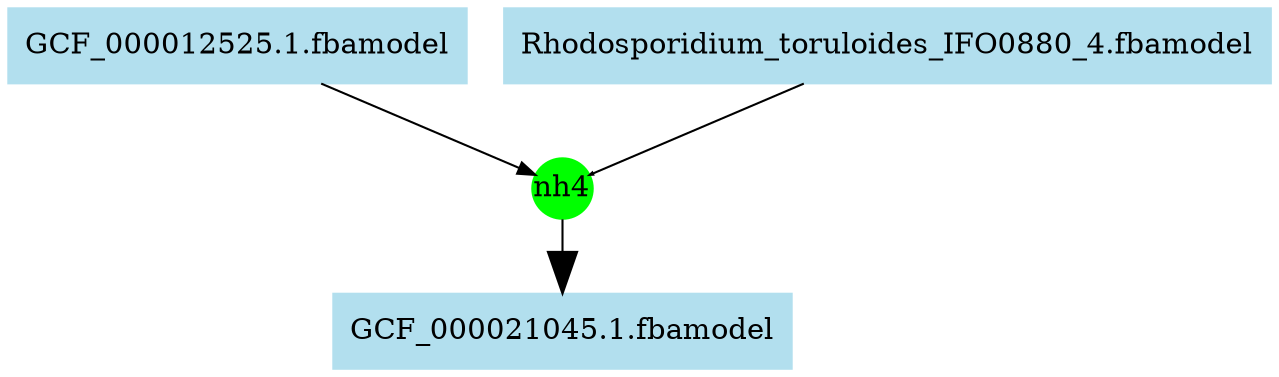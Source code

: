digraph {
	node [color=lightblue2 shape=rectangle style=filled]
	S0 [label="GCF_000012525.1.fbamodel"]
	subgraph mets {
		rank=same
		node [color=green shape=circle style=filled]
		nh4 [URL="https://modelseed.org/biochem/compounds/cpd00013" fixedsize=true height=0.4 tooltip="cpd00013 ; NH3"]
	}
	S1 [label="GCF_000021045.1.fbamodel"]
	S2 [label="Rhodosporidium_toruloides_IFO0880_4.fbamodel"]
	subgraph members {
		rank=same
	}
	S0 -> nh4 [arrowsize=0.8344224544269768 edgetooltip=0.31318595882500966]
	nh4 -> S1 [arrowsize=2.0013069453123724 edgetooltip=-0.7511557619829828]
	S2 -> nh4 [arrowsize=0.16688449088539536 edgetooltip=0.06263719176500193]
}
